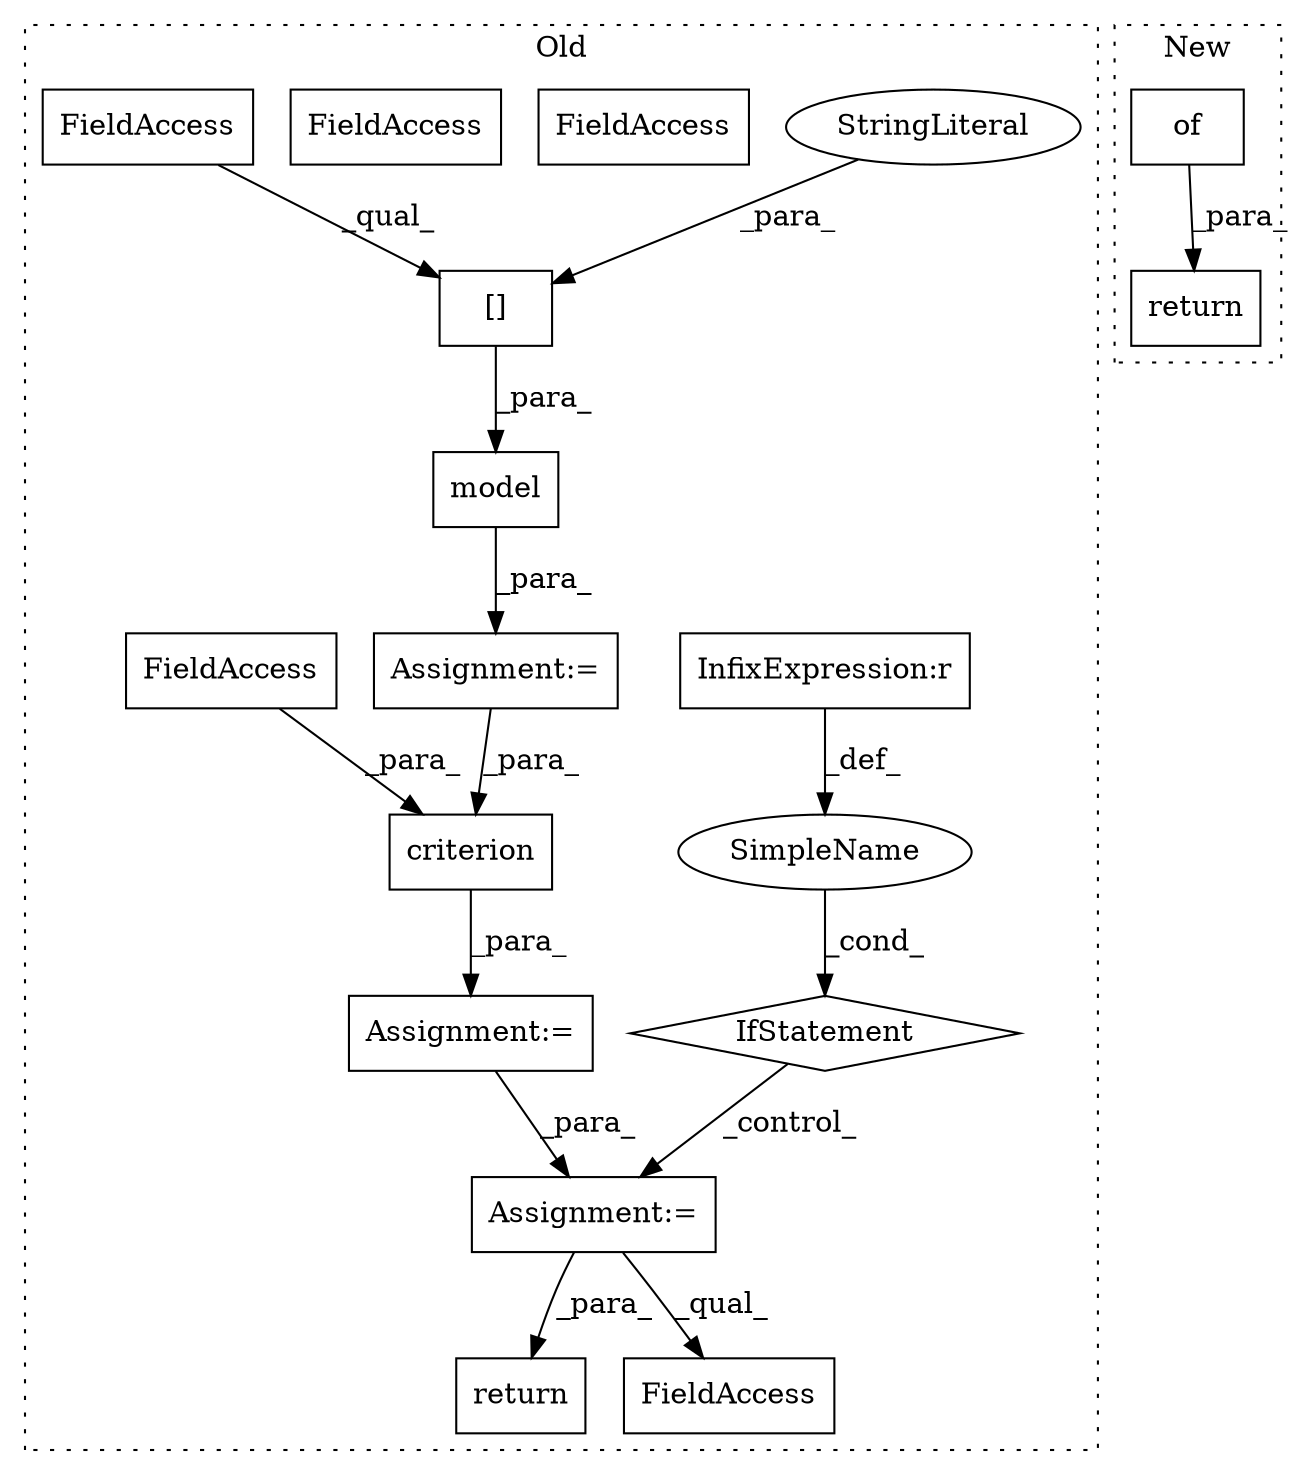digraph G {
subgraph cluster0 {
1 [label="model" a="32" s="7780,7811" l="6,1" shape="box"];
3 [label="Assignment:=" a="7" s="7774" l="1" shape="box"];
4 [label="Assignment:=" a="7" s="7904" l="2" shape="box"];
5 [label="Assignment:=" a="7" s="7822" l="1" shape="box"];
6 [label="return" a="41" s="7928" l="7" shape="box"];
7 [label="[]" a="2" s="7786,7810" l="13,1" shape="box"];
8 [label="criterion" a="32" s="7828,7861" l="10,1" shape="box"];
9 [label="StringLiteral" a="45" s="7799" l="11" shape="ellipse"];
10 [label="InfixExpression:r" a="27" s="7882" l="4" shape="box"];
11 [label="SimpleName" a="42" s="" l="" shape="ellipse"];
12 [label="IfStatement" a="25" s="7868,7890" l="4,2" shape="diamond"];
13 [label="FieldAccess" a="22" s="7786" l="12" shape="box"];
14 [label="FieldAccess" a="22" s="7849" l="12" shape="box"];
15 [label="FieldAccess" a="22" s="7935" l="9" shape="box"];
17 [label="FieldAccess" a="22" s="7786" l="12" shape="box"];
18 [label="FieldAccess" a="22" s="7849" l="12" shape="box"];
label = "Old";
style="dotted";
}
subgraph cluster1 {
2 [label="return" a="41" s="7482" l="7" shape="box"];
16 [label="of" a="32" s="7493" l="4" shape="box"];
label = "New";
style="dotted";
}
1 -> 3 [label="_para_"];
3 -> 8 [label="_para_"];
4 -> 6 [label="_para_"];
4 -> 15 [label="_qual_"];
5 -> 4 [label="_para_"];
7 -> 1 [label="_para_"];
8 -> 5 [label="_para_"];
9 -> 7 [label="_para_"];
10 -> 11 [label="_def_"];
11 -> 12 [label="_cond_"];
12 -> 4 [label="_control_"];
16 -> 2 [label="_para_"];
17 -> 7 [label="_qual_"];
18 -> 8 [label="_para_"];
}